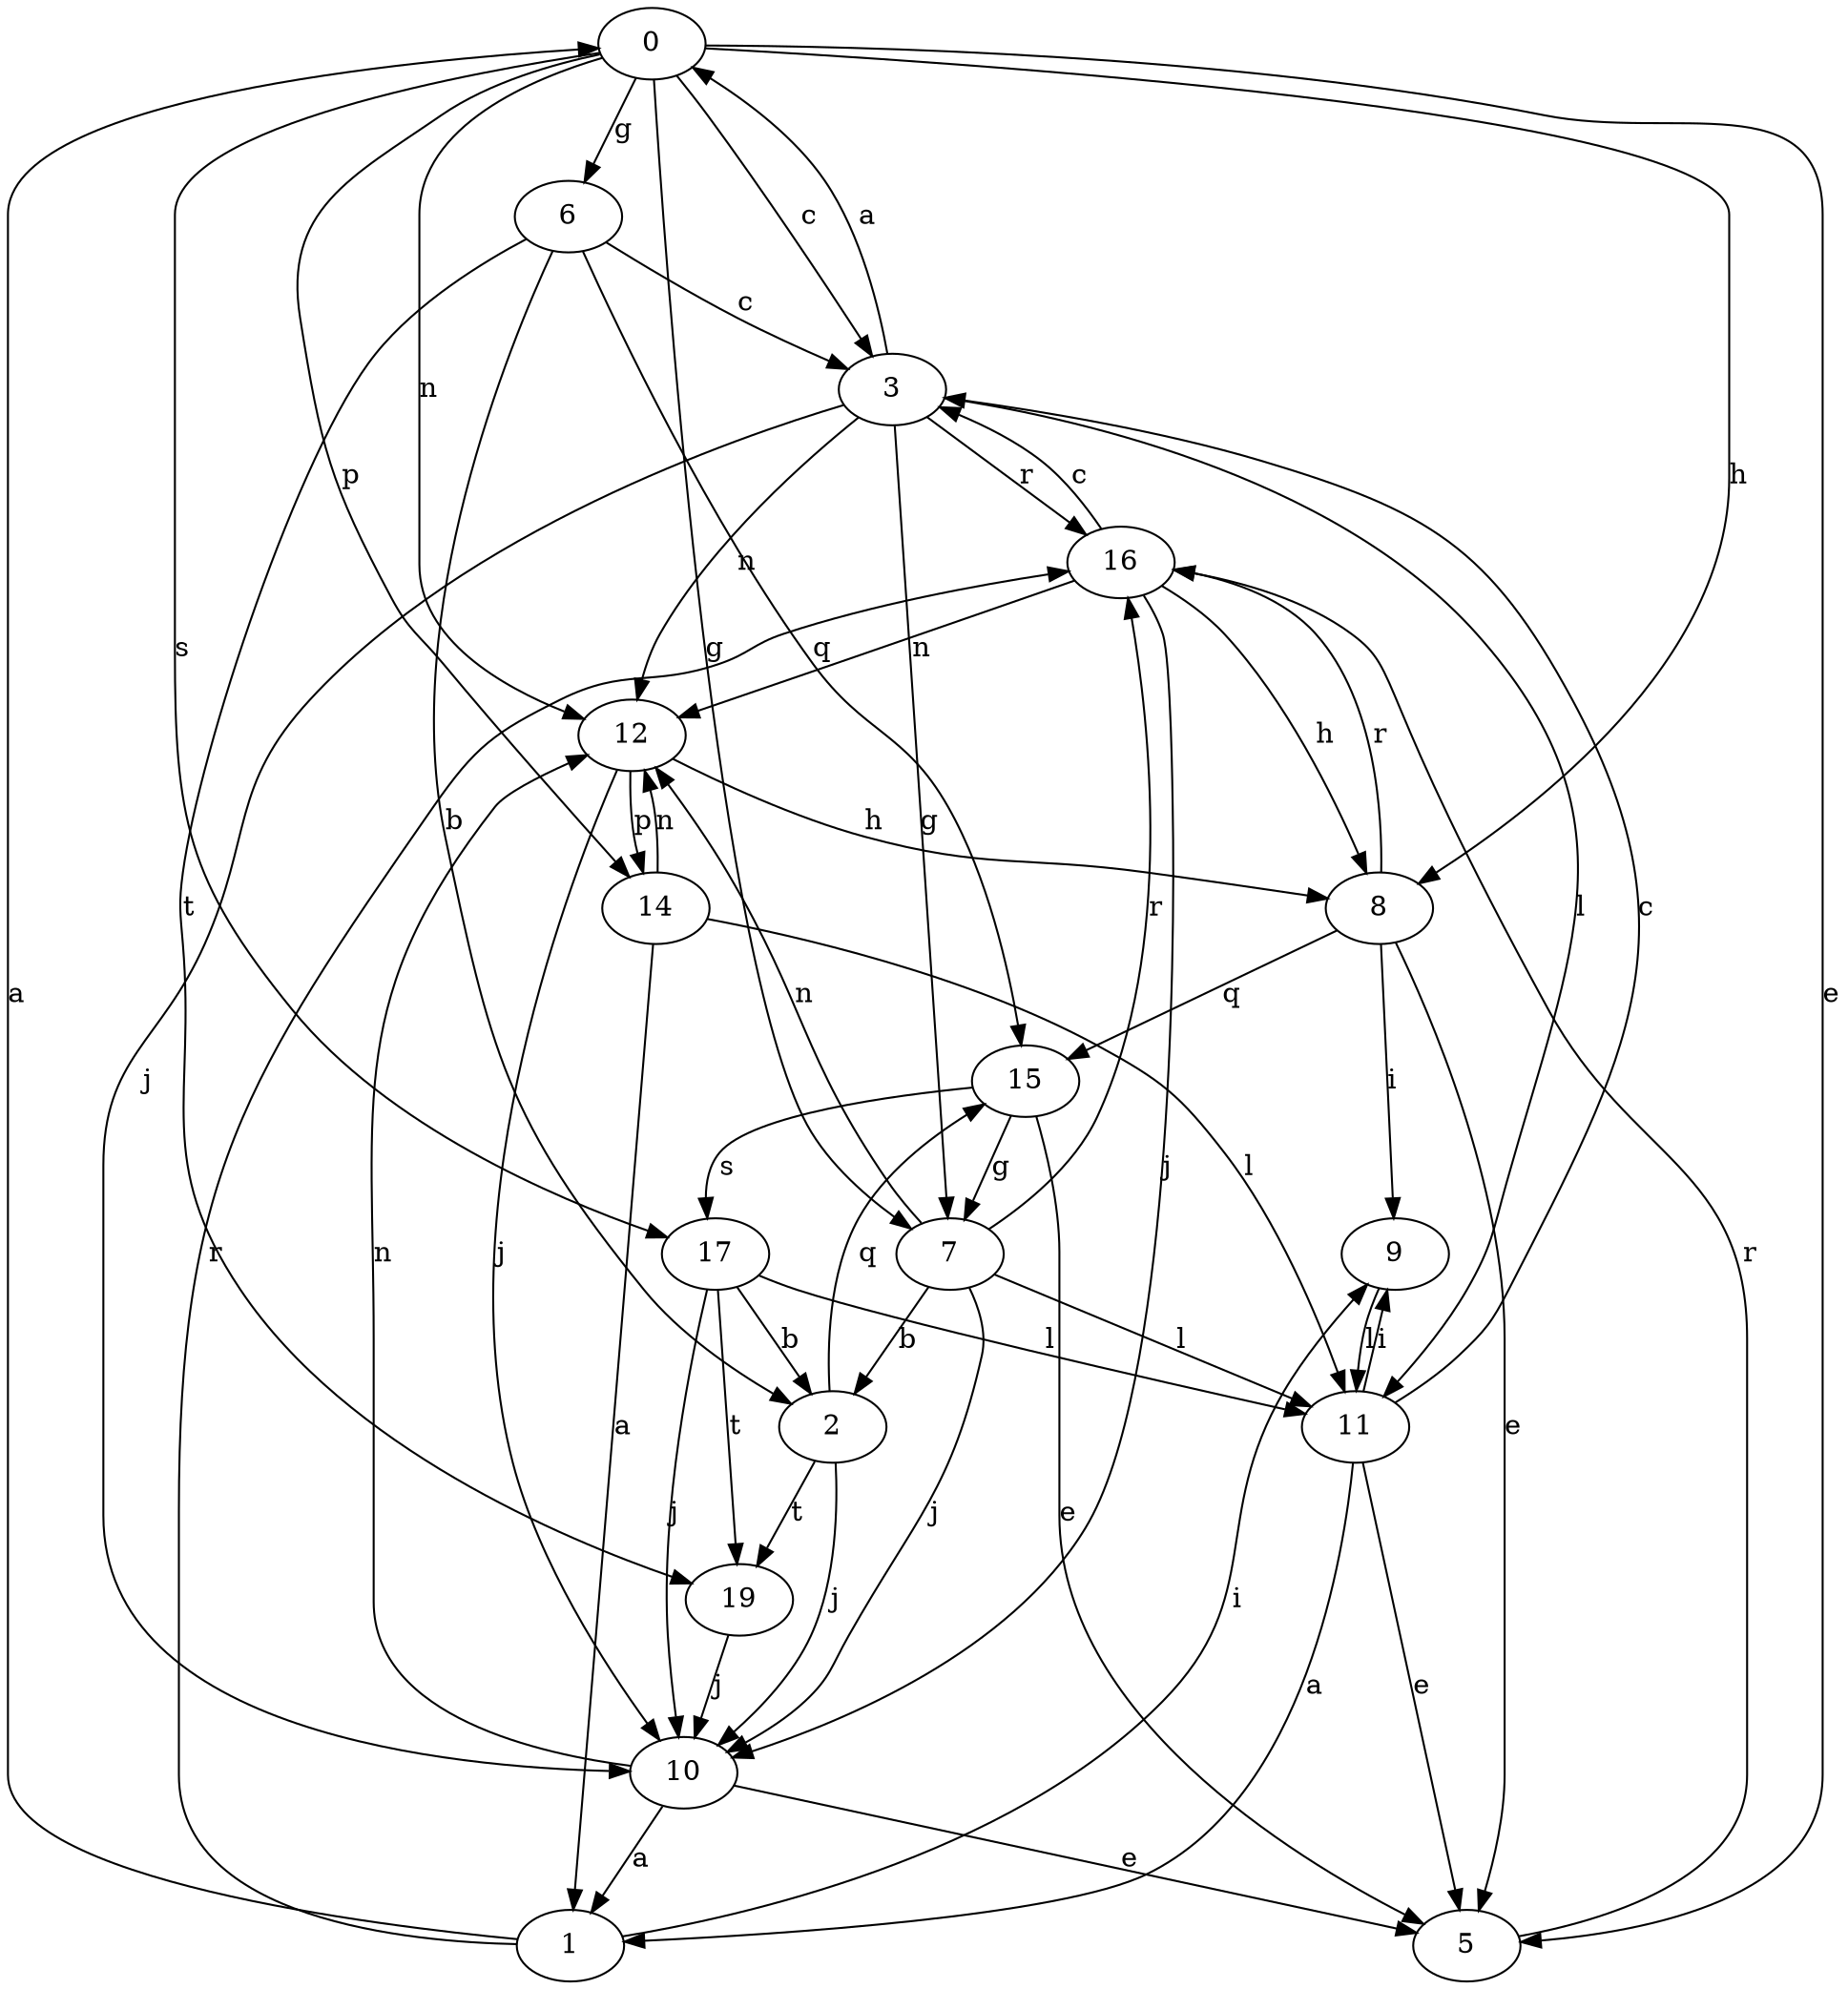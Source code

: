 strict digraph  {
0;
1;
2;
3;
5;
6;
7;
8;
9;
10;
11;
12;
14;
15;
16;
17;
19;
0 -> 3  [label=c];
0 -> 5  [label=e];
0 -> 6  [label=g];
0 -> 7  [label=g];
0 -> 8  [label=h];
0 -> 12  [label=n];
0 -> 14  [label=p];
0 -> 17  [label=s];
1 -> 0  [label=a];
1 -> 9  [label=i];
1 -> 16  [label=r];
2 -> 10  [label=j];
2 -> 15  [label=q];
2 -> 19  [label=t];
3 -> 0  [label=a];
3 -> 7  [label=g];
3 -> 10  [label=j];
3 -> 11  [label=l];
3 -> 12  [label=n];
3 -> 16  [label=r];
5 -> 16  [label=r];
6 -> 2  [label=b];
6 -> 3  [label=c];
6 -> 15  [label=q];
6 -> 19  [label=t];
7 -> 2  [label=b];
7 -> 10  [label=j];
7 -> 11  [label=l];
7 -> 12  [label=n];
7 -> 16  [label=r];
8 -> 5  [label=e];
8 -> 9  [label=i];
8 -> 15  [label=q];
8 -> 16  [label=r];
9 -> 11  [label=l];
10 -> 1  [label=a];
10 -> 5  [label=e];
10 -> 12  [label=n];
11 -> 1  [label=a];
11 -> 3  [label=c];
11 -> 5  [label=e];
11 -> 9  [label=i];
12 -> 8  [label=h];
12 -> 10  [label=j];
12 -> 14  [label=p];
14 -> 1  [label=a];
14 -> 11  [label=l];
14 -> 12  [label=n];
15 -> 5  [label=e];
15 -> 7  [label=g];
15 -> 17  [label=s];
16 -> 3  [label=c];
16 -> 8  [label=h];
16 -> 10  [label=j];
16 -> 12  [label=n];
17 -> 2  [label=b];
17 -> 10  [label=j];
17 -> 11  [label=l];
17 -> 19  [label=t];
19 -> 10  [label=j];
}
